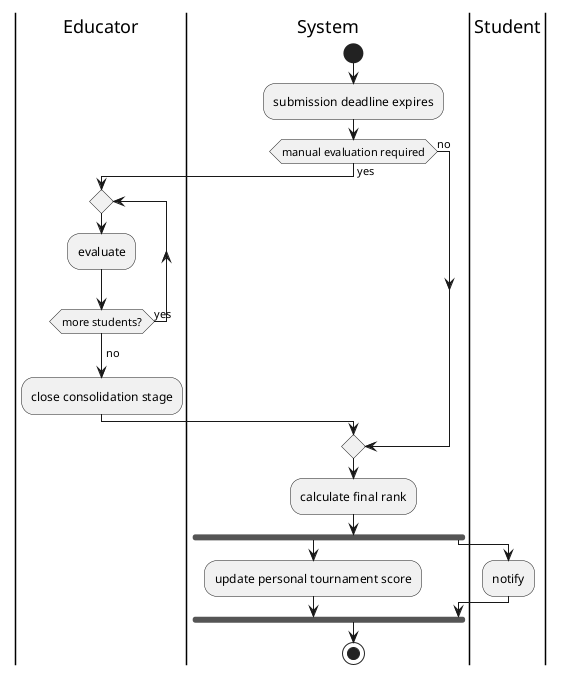 @startuml

|Educator|
|System|
start
:submission deadline expires;
if(manual evaluation required) then (yes)
    |Educator|
    repeat
        :evaluate;
    repeat while (more students?) is (yes)
    ->no;
    :close consolidation stage;
else(no)
endif

|System|
:calculate final rank;
fork
    :update personal tournament score;
fork again
    |Student|
    :notify;
    |System|
endfork

stop

@enduml